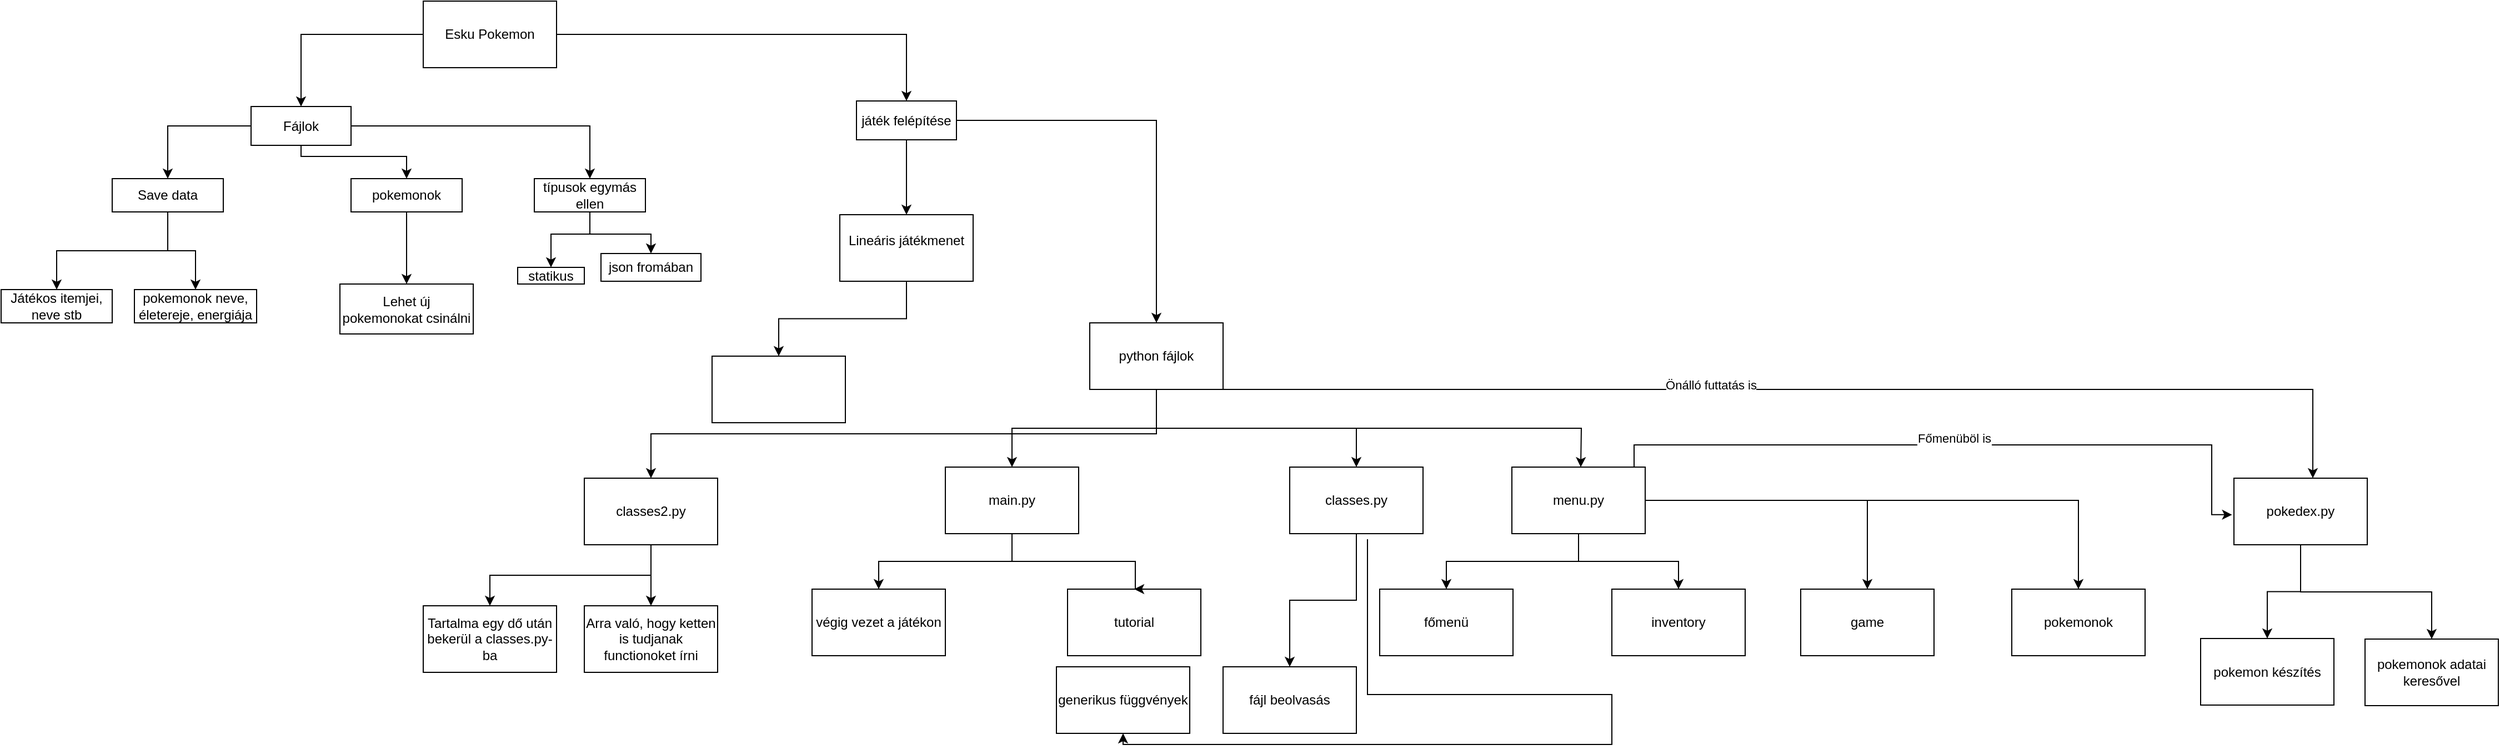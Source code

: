 <mxfile version="24.0.5" type="github">
  <diagram name="1 oldal" id="rJjOgKtLqAj0au_ih0mq">
    <mxGraphModel dx="2514" dy="929" grid="1" gridSize="10" guides="1" tooltips="1" connect="1" arrows="1" fold="1" page="1" pageScale="1" pageWidth="827" pageHeight="1169" math="0" shadow="0">
      <root>
        <mxCell id="0" />
        <mxCell id="1" parent="0" />
        <mxCell id="IxbcF2EGTxCfE7CKFI7H-4" style="edgeStyle=orthogonalEdgeStyle;rounded=0;orthogonalLoop=1;jettySize=auto;html=1;entryX=0.5;entryY=0;entryDx=0;entryDy=0;" parent="1" source="d10xtDlweWYbyBGK5G75-1" target="IxbcF2EGTxCfE7CKFI7H-1" edge="1">
          <mxGeometry relative="1" as="geometry" />
        </mxCell>
        <mxCell id="IxbcF2EGTxCfE7CKFI7H-5" style="edgeStyle=orthogonalEdgeStyle;rounded=0;orthogonalLoop=1;jettySize=auto;html=1;entryX=0.5;entryY=0;entryDx=0;entryDy=0;" parent="1" source="d10xtDlweWYbyBGK5G75-1" target="IxbcF2EGTxCfE7CKFI7H-2" edge="1">
          <mxGeometry relative="1" as="geometry">
            <Array as="points">
              <mxPoint x="210" y="150" />
              <mxPoint x="305" y="150" />
            </Array>
          </mxGeometry>
        </mxCell>
        <mxCell id="IxbcF2EGTxCfE7CKFI7H-6" style="edgeStyle=orthogonalEdgeStyle;rounded=0;orthogonalLoop=1;jettySize=auto;html=1;entryX=0.5;entryY=0;entryDx=0;entryDy=0;" parent="1" source="d10xtDlweWYbyBGK5G75-1" target="IxbcF2EGTxCfE7CKFI7H-3" edge="1">
          <mxGeometry relative="1" as="geometry" />
        </mxCell>
        <mxCell id="d10xtDlweWYbyBGK5G75-1" value="Fájlok" style="rounded=0;whiteSpace=wrap;html=1;" parent="1" vertex="1">
          <mxGeometry x="165" y="105" width="90" height="35" as="geometry" />
        </mxCell>
        <mxCell id="IxbcF2EGTxCfE7CKFI7H-12" style="edgeStyle=orthogonalEdgeStyle;rounded=0;orthogonalLoop=1;jettySize=auto;html=1;entryX=0.5;entryY=0;entryDx=0;entryDy=0;" parent="1" source="d10xtDlweWYbyBGK5G75-2" target="IxbcF2EGTxCfE7CKFI7H-7" edge="1">
          <mxGeometry relative="1" as="geometry" />
        </mxCell>
        <mxCell id="IxbcF2EGTxCfE7CKFI7H-13" style="edgeStyle=orthogonalEdgeStyle;rounded=0;orthogonalLoop=1;jettySize=auto;html=1;entryX=0.5;entryY=0;entryDx=0;entryDy=0;" parent="1" source="d10xtDlweWYbyBGK5G75-2" target="d10xtDlweWYbyBGK5G75-1" edge="1">
          <mxGeometry relative="1" as="geometry" />
        </mxCell>
        <mxCell id="d10xtDlweWYbyBGK5G75-2" value="Esku Pokemon" style="rounded=0;whiteSpace=wrap;html=1;" parent="1" vertex="1">
          <mxGeometry x="320" y="10" width="120" height="60" as="geometry" />
        </mxCell>
        <mxCell id="IxbcF2EGTxCfE7CKFI7H-9" style="edgeStyle=orthogonalEdgeStyle;rounded=0;orthogonalLoop=1;jettySize=auto;html=1;entryX=0.5;entryY=0;entryDx=0;entryDy=0;" parent="1" source="IxbcF2EGTxCfE7CKFI7H-1" target="IxbcF2EGTxCfE7CKFI7H-8" edge="1">
          <mxGeometry relative="1" as="geometry" />
        </mxCell>
        <mxCell id="IxbcF2EGTxCfE7CKFI7H-11" style="edgeStyle=orthogonalEdgeStyle;rounded=0;orthogonalLoop=1;jettySize=auto;html=1;entryX=0.5;entryY=0;entryDx=0;entryDy=0;" parent="1" source="IxbcF2EGTxCfE7CKFI7H-1" target="IxbcF2EGTxCfE7CKFI7H-10" edge="1">
          <mxGeometry relative="1" as="geometry" />
        </mxCell>
        <mxCell id="IxbcF2EGTxCfE7CKFI7H-1" value="Save data" style="rounded=0;whiteSpace=wrap;html=1;" parent="1" vertex="1">
          <mxGeometry x="40" y="170" width="100" height="30" as="geometry" />
        </mxCell>
        <mxCell id="IxbcF2EGTxCfE7CKFI7H-21" value="" style="edgeStyle=orthogonalEdgeStyle;rounded=0;orthogonalLoop=1;jettySize=auto;html=1;" parent="1" source="IxbcF2EGTxCfE7CKFI7H-2" target="IxbcF2EGTxCfE7CKFI7H-20" edge="1">
          <mxGeometry relative="1" as="geometry" />
        </mxCell>
        <mxCell id="IxbcF2EGTxCfE7CKFI7H-2" value="pokemonok" style="rounded=0;whiteSpace=wrap;html=1;" parent="1" vertex="1">
          <mxGeometry x="255" y="170" width="100" height="30" as="geometry" />
        </mxCell>
        <mxCell id="IxbcF2EGTxCfE7CKFI7H-15" value="" style="edgeStyle=orthogonalEdgeStyle;rounded=0;orthogonalLoop=1;jettySize=auto;html=1;" parent="1" source="IxbcF2EGTxCfE7CKFI7H-3" target="IxbcF2EGTxCfE7CKFI7H-14" edge="1">
          <mxGeometry relative="1" as="geometry">
            <Array as="points">
              <mxPoint x="470" y="220" />
              <mxPoint x="525" y="220" />
            </Array>
          </mxGeometry>
        </mxCell>
        <mxCell id="IxbcF2EGTxCfE7CKFI7H-23" value="" style="edgeStyle=orthogonalEdgeStyle;rounded=0;orthogonalLoop=1;jettySize=auto;html=1;" parent="1" source="IxbcF2EGTxCfE7CKFI7H-3" target="IxbcF2EGTxCfE7CKFI7H-22" edge="1">
          <mxGeometry relative="1" as="geometry">
            <Array as="points">
              <mxPoint x="470" y="220" />
              <mxPoint x="435" y="220" />
            </Array>
          </mxGeometry>
        </mxCell>
        <mxCell id="IxbcF2EGTxCfE7CKFI7H-3" value="típusok egymás ellen" style="rounded=0;whiteSpace=wrap;html=1;" parent="1" vertex="1">
          <mxGeometry x="420" y="170" width="100" height="30" as="geometry" />
        </mxCell>
        <mxCell id="IxbcF2EGTxCfE7CKFI7H-17" value="" style="edgeStyle=orthogonalEdgeStyle;rounded=0;orthogonalLoop=1;jettySize=auto;html=1;" parent="1" source="IxbcF2EGTxCfE7CKFI7H-7" target="IxbcF2EGTxCfE7CKFI7H-16" edge="1">
          <mxGeometry relative="1" as="geometry" />
        </mxCell>
        <mxCell id="bGF5uxhV3qYtsZNJjD4V-1" style="edgeStyle=orthogonalEdgeStyle;rounded=0;orthogonalLoop=1;jettySize=auto;html=1;exitX=1;exitY=0.5;exitDx=0;exitDy=0;entryX=0.5;entryY=0;entryDx=0;entryDy=0;" edge="1" parent="1" source="IxbcF2EGTxCfE7CKFI7H-7" target="bGF5uxhV3qYtsZNJjD4V-2">
          <mxGeometry relative="1" as="geometry">
            <mxPoint x="980" y="300" as="targetPoint" />
          </mxGeometry>
        </mxCell>
        <mxCell id="IxbcF2EGTxCfE7CKFI7H-7" value="játék felépítése" style="rounded=0;whiteSpace=wrap;html=1;" parent="1" vertex="1">
          <mxGeometry x="710" y="100" width="90" height="35" as="geometry" />
        </mxCell>
        <mxCell id="IxbcF2EGTxCfE7CKFI7H-8" value="Játékos itemjei, neve stb" style="rounded=0;whiteSpace=wrap;html=1;" parent="1" vertex="1">
          <mxGeometry x="-60" y="270" width="100" height="30" as="geometry" />
        </mxCell>
        <mxCell id="IxbcF2EGTxCfE7CKFI7H-10" value="pokemonok neve, életereje, energiája" style="rounded=0;whiteSpace=wrap;html=1;" parent="1" vertex="1">
          <mxGeometry x="60" y="270" width="110" height="30" as="geometry" />
        </mxCell>
        <mxCell id="IxbcF2EGTxCfE7CKFI7H-14" value="json fromában" style="whiteSpace=wrap;html=1;rounded=0;" parent="1" vertex="1">
          <mxGeometry x="480" y="237.5" width="90" height="25" as="geometry" />
        </mxCell>
        <mxCell id="bGF5uxhV3qYtsZNJjD4V-39" style="edgeStyle=orthogonalEdgeStyle;rounded=0;orthogonalLoop=1;jettySize=auto;html=1;exitX=0.5;exitY=1;exitDx=0;exitDy=0;entryX=0.5;entryY=0;entryDx=0;entryDy=0;" edge="1" parent="1" source="IxbcF2EGTxCfE7CKFI7H-16" target="bGF5uxhV3qYtsZNJjD4V-38">
          <mxGeometry relative="1" as="geometry" />
        </mxCell>
        <mxCell id="IxbcF2EGTxCfE7CKFI7H-16" value="Lineáris játékmenet&lt;div&gt;&lt;br&gt;&lt;/div&gt;" style="whiteSpace=wrap;html=1;rounded=0;" parent="1" vertex="1">
          <mxGeometry x="695" y="202.5" width="120" height="60" as="geometry" />
        </mxCell>
        <mxCell id="IxbcF2EGTxCfE7CKFI7H-20" value="Lehet új pokemonokat csinálni" style="whiteSpace=wrap;html=1;rounded=0;" parent="1" vertex="1">
          <mxGeometry x="245" y="265" width="120" height="45" as="geometry" />
        </mxCell>
        <mxCell id="IxbcF2EGTxCfE7CKFI7H-22" value="statikus" style="whiteSpace=wrap;html=1;rounded=0;" parent="1" vertex="1">
          <mxGeometry x="405" y="250" width="60" height="15" as="geometry" />
        </mxCell>
        <mxCell id="bGF5uxhV3qYtsZNJjD4V-6" style="edgeStyle=orthogonalEdgeStyle;rounded=0;orthogonalLoop=1;jettySize=auto;html=1;exitX=0.5;exitY=1;exitDx=0;exitDy=0;entryX=0.5;entryY=0;entryDx=0;entryDy=0;" edge="1" parent="1" source="bGF5uxhV3qYtsZNJjD4V-2" target="bGF5uxhV3qYtsZNJjD4V-5">
          <mxGeometry relative="1" as="geometry" />
        </mxCell>
        <mxCell id="bGF5uxhV3qYtsZNJjD4V-10" style="edgeStyle=orthogonalEdgeStyle;rounded=0;orthogonalLoop=1;jettySize=auto;html=1;exitX=0.5;exitY=1;exitDx=0;exitDy=0;" edge="1" parent="1" source="bGF5uxhV3qYtsZNJjD4V-2" target="bGF5uxhV3qYtsZNJjD4V-3">
          <mxGeometry relative="1" as="geometry" />
        </mxCell>
        <mxCell id="bGF5uxhV3qYtsZNJjD4V-11" style="edgeStyle=orthogonalEdgeStyle;rounded=0;orthogonalLoop=1;jettySize=auto;html=1;exitX=0.5;exitY=1;exitDx=0;exitDy=0;" edge="1" parent="1" source="bGF5uxhV3qYtsZNJjD4V-2">
          <mxGeometry relative="1" as="geometry">
            <mxPoint x="1362" y="430" as="targetPoint" />
          </mxGeometry>
        </mxCell>
        <mxCell id="bGF5uxhV3qYtsZNJjD4V-22" style="edgeStyle=orthogonalEdgeStyle;rounded=0;orthogonalLoop=1;jettySize=auto;html=1;exitX=1;exitY=0.5;exitDx=0;exitDy=0;" edge="1" parent="1">
          <mxGeometry relative="1" as="geometry">
            <mxPoint x="2021" y="440" as="targetPoint" />
            <mxPoint x="1040" y="339.97" as="sourcePoint" />
            <Array as="points">
              <mxPoint x="1040" y="360" />
              <mxPoint x="2021" y="360" />
            </Array>
          </mxGeometry>
        </mxCell>
        <mxCell id="bGF5uxhV3qYtsZNJjD4V-31" value="Önálló futtatás is" style="edgeLabel;html=1;align=center;verticalAlign=middle;resizable=0;points=[];" vertex="1" connectable="0" parent="bGF5uxhV3qYtsZNJjD4V-22">
          <mxGeometry x="-0.151" y="4" relative="1" as="geometry">
            <mxPoint as="offset" />
          </mxGeometry>
        </mxCell>
        <mxCell id="bGF5uxhV3qYtsZNJjD4V-46" style="edgeStyle=orthogonalEdgeStyle;rounded=0;orthogonalLoop=1;jettySize=auto;html=1;exitX=0.5;exitY=1;exitDx=0;exitDy=0;entryX=0.5;entryY=0;entryDx=0;entryDy=0;" edge="1" parent="1" source="bGF5uxhV3qYtsZNJjD4V-2" target="bGF5uxhV3qYtsZNJjD4V-45">
          <mxGeometry relative="1" as="geometry" />
        </mxCell>
        <mxCell id="bGF5uxhV3qYtsZNJjD4V-2" value="python fájlok" style="whiteSpace=wrap;html=1;rounded=0;" vertex="1" parent="1">
          <mxGeometry x="920" y="300" width="120" height="60" as="geometry" />
        </mxCell>
        <mxCell id="bGF5uxhV3qYtsZNJjD4V-36" style="edgeStyle=orthogonalEdgeStyle;rounded=0;orthogonalLoop=1;jettySize=auto;html=1;exitX=0.5;exitY=1;exitDx=0;exitDy=0;" edge="1" parent="1" source="bGF5uxhV3qYtsZNJjD4V-3" target="bGF5uxhV3qYtsZNJjD4V-35">
          <mxGeometry relative="1" as="geometry" />
        </mxCell>
        <mxCell id="bGF5uxhV3qYtsZNJjD4V-43" style="edgeStyle=orthogonalEdgeStyle;rounded=0;orthogonalLoop=1;jettySize=auto;html=1;exitX=0.5;exitY=1;exitDx=0;exitDy=0;" edge="1" parent="1" target="bGF5uxhV3qYtsZNJjD4V-42">
          <mxGeometry relative="1" as="geometry">
            <mxPoint x="1170" y="495.0" as="sourcePoint" />
            <mxPoint x="1370" y="660" as="targetPoint" />
            <Array as="points">
              <mxPoint x="1170" y="635" />
              <mxPoint x="1390" y="635" />
              <mxPoint x="1390" y="680" />
              <mxPoint x="950" y="680" />
            </Array>
          </mxGeometry>
        </mxCell>
        <mxCell id="bGF5uxhV3qYtsZNJjD4V-3" value="classes.py" style="whiteSpace=wrap;html=1;rounded=0;" vertex="1" parent="1">
          <mxGeometry x="1100" y="430" width="120" height="60" as="geometry" />
        </mxCell>
        <mxCell id="bGF5uxhV3qYtsZNJjD4V-4" value="tutorial" style="whiteSpace=wrap;html=1;rounded=0;" vertex="1" parent="1">
          <mxGeometry x="900" y="540" width="120" height="60" as="geometry" />
        </mxCell>
        <mxCell id="bGF5uxhV3qYtsZNJjD4V-8" style="edgeStyle=orthogonalEdgeStyle;rounded=0;orthogonalLoop=1;jettySize=auto;html=1;exitX=0.5;exitY=1;exitDx=0;exitDy=0;entryX=0.5;entryY=0;entryDx=0;entryDy=0;" edge="1" parent="1" source="bGF5uxhV3qYtsZNJjD4V-5" target="bGF5uxhV3qYtsZNJjD4V-7">
          <mxGeometry relative="1" as="geometry" />
        </mxCell>
        <mxCell id="bGF5uxhV3qYtsZNJjD4V-9" style="edgeStyle=orthogonalEdgeStyle;rounded=0;orthogonalLoop=1;jettySize=auto;html=1;exitX=0.5;exitY=1;exitDx=0;exitDy=0;" edge="1" parent="1" source="bGF5uxhV3qYtsZNJjD4V-5">
          <mxGeometry relative="1" as="geometry">
            <mxPoint x="960" y="540" as="targetPoint" />
            <Array as="points">
              <mxPoint x="850" y="515" />
              <mxPoint x="961" y="515" />
            </Array>
          </mxGeometry>
        </mxCell>
        <mxCell id="bGF5uxhV3qYtsZNJjD4V-5" value="main.py" style="whiteSpace=wrap;html=1;rounded=0;" vertex="1" parent="1">
          <mxGeometry x="790" y="430" width="120" height="60" as="geometry" />
        </mxCell>
        <mxCell id="bGF5uxhV3qYtsZNJjD4V-7" value="végig vezet a játékon" style="whiteSpace=wrap;html=1;rounded=0;" vertex="1" parent="1">
          <mxGeometry x="670" y="540" width="120" height="60" as="geometry" />
        </mxCell>
        <mxCell id="bGF5uxhV3qYtsZNJjD4V-17" style="edgeStyle=orthogonalEdgeStyle;rounded=0;orthogonalLoop=1;jettySize=auto;html=1;exitX=0.5;exitY=1;exitDx=0;exitDy=0;" edge="1" parent="1" source="bGF5uxhV3qYtsZNJjD4V-12" target="bGF5uxhV3qYtsZNJjD4V-16">
          <mxGeometry relative="1" as="geometry" />
        </mxCell>
        <mxCell id="bGF5uxhV3qYtsZNJjD4V-18" style="edgeStyle=orthogonalEdgeStyle;rounded=0;orthogonalLoop=1;jettySize=auto;html=1;exitX=0.5;exitY=1;exitDx=0;exitDy=0;" edge="1" parent="1" source="bGF5uxhV3qYtsZNJjD4V-12" target="bGF5uxhV3qYtsZNJjD4V-15">
          <mxGeometry relative="1" as="geometry" />
        </mxCell>
        <mxCell id="bGF5uxhV3qYtsZNJjD4V-19" style="edgeStyle=orthogonalEdgeStyle;rounded=0;orthogonalLoop=1;jettySize=auto;html=1;exitX=1;exitY=0.5;exitDx=0;exitDy=0;entryX=0.5;entryY=0;entryDx=0;entryDy=0;" edge="1" parent="1" source="bGF5uxhV3qYtsZNJjD4V-12" target="bGF5uxhV3qYtsZNJjD4V-14">
          <mxGeometry relative="1" as="geometry" />
        </mxCell>
        <mxCell id="bGF5uxhV3qYtsZNJjD4V-20" style="edgeStyle=orthogonalEdgeStyle;rounded=0;orthogonalLoop=1;jettySize=auto;html=1;exitX=1;exitY=0.5;exitDx=0;exitDy=0;entryX=0.5;entryY=0;entryDx=0;entryDy=0;" edge="1" parent="1" source="bGF5uxhV3qYtsZNJjD4V-12" target="bGF5uxhV3qYtsZNJjD4V-13">
          <mxGeometry relative="1" as="geometry" />
        </mxCell>
        <mxCell id="bGF5uxhV3qYtsZNJjD4V-29" style="edgeStyle=orthogonalEdgeStyle;rounded=0;orthogonalLoop=1;jettySize=auto;html=1;exitX=1;exitY=0;exitDx=0;exitDy=0;entryX=-0.014;entryY=0.549;entryDx=0;entryDy=0;entryPerimeter=0;" edge="1" parent="1" target="bGF5uxhV3qYtsZNJjD4V-23">
          <mxGeometry relative="1" as="geometry">
            <mxPoint x="1410" y="430" as="sourcePoint" />
            <mxPoint x="1950" y="460" as="targetPoint" />
            <Array as="points">
              <mxPoint x="1410" y="410" />
              <mxPoint x="1930" y="410" />
              <mxPoint x="1930" y="473" />
            </Array>
          </mxGeometry>
        </mxCell>
        <mxCell id="bGF5uxhV3qYtsZNJjD4V-30" value="Főmenüböl is" style="edgeLabel;html=1;align=center;verticalAlign=middle;resizable=0;points=[];" vertex="1" connectable="0" parent="bGF5uxhV3qYtsZNJjD4V-29">
          <mxGeometry x="-0.008" y="2" relative="1" as="geometry">
            <mxPoint y="-4" as="offset" />
          </mxGeometry>
        </mxCell>
        <mxCell id="bGF5uxhV3qYtsZNJjD4V-12" value="menu.py" style="whiteSpace=wrap;html=1;rounded=0;" vertex="1" parent="1">
          <mxGeometry x="1300" y="430" width="120" height="60" as="geometry" />
        </mxCell>
        <mxCell id="bGF5uxhV3qYtsZNJjD4V-13" value="pokemonok" style="whiteSpace=wrap;html=1;rounded=0;" vertex="1" parent="1">
          <mxGeometry x="1750" y="540" width="120" height="60" as="geometry" />
        </mxCell>
        <mxCell id="bGF5uxhV3qYtsZNJjD4V-14" value="game" style="whiteSpace=wrap;html=1;rounded=0;" vertex="1" parent="1">
          <mxGeometry x="1560" y="540" width="120" height="60" as="geometry" />
        </mxCell>
        <mxCell id="bGF5uxhV3qYtsZNJjD4V-15" value="inventory" style="whiteSpace=wrap;html=1;rounded=0;" vertex="1" parent="1">
          <mxGeometry x="1390" y="540" width="120" height="60" as="geometry" />
        </mxCell>
        <mxCell id="bGF5uxhV3qYtsZNJjD4V-16" value="főmenü" style="whiteSpace=wrap;html=1;rounded=0;" vertex="1" parent="1">
          <mxGeometry x="1181" y="540" width="120" height="60" as="geometry" />
        </mxCell>
        <mxCell id="bGF5uxhV3qYtsZNJjD4V-26" style="edgeStyle=orthogonalEdgeStyle;rounded=0;orthogonalLoop=1;jettySize=auto;html=1;exitX=0.5;exitY=1;exitDx=0;exitDy=0;entryX=0.5;entryY=0;entryDx=0;entryDy=0;" edge="1" parent="1" source="bGF5uxhV3qYtsZNJjD4V-23" target="bGF5uxhV3qYtsZNJjD4V-25">
          <mxGeometry relative="1" as="geometry" />
        </mxCell>
        <mxCell id="bGF5uxhV3qYtsZNJjD4V-28" style="edgeStyle=orthogonalEdgeStyle;rounded=0;orthogonalLoop=1;jettySize=auto;html=1;exitX=0.5;exitY=1;exitDx=0;exitDy=0;entryX=0.5;entryY=0;entryDx=0;entryDy=0;" edge="1" parent="1" source="bGF5uxhV3qYtsZNJjD4V-23" target="bGF5uxhV3qYtsZNJjD4V-24">
          <mxGeometry relative="1" as="geometry" />
        </mxCell>
        <mxCell id="bGF5uxhV3qYtsZNJjD4V-23" value="pokedex.py" style="whiteSpace=wrap;html=1;rounded=0;" vertex="1" parent="1">
          <mxGeometry x="1950" y="440" width="120" height="60" as="geometry" />
        </mxCell>
        <mxCell id="bGF5uxhV3qYtsZNJjD4V-24" value="pokemonok adatai&lt;div&gt;keresővel&lt;/div&gt;" style="whiteSpace=wrap;html=1;rounded=0;" vertex="1" parent="1">
          <mxGeometry x="2068" y="585" width="120" height="60" as="geometry" />
        </mxCell>
        <mxCell id="bGF5uxhV3qYtsZNJjD4V-25" value="pokemon készítés" style="whiteSpace=wrap;html=1;rounded=0;" vertex="1" parent="1">
          <mxGeometry x="1920" y="584.5" width="120" height="60" as="geometry" />
        </mxCell>
        <mxCell id="bGF5uxhV3qYtsZNJjD4V-35" value="fájl beolvasás" style="rounded=0;whiteSpace=wrap;html=1;" vertex="1" parent="1">
          <mxGeometry x="1040" y="610" width="120" height="60" as="geometry" />
        </mxCell>
        <mxCell id="bGF5uxhV3qYtsZNJjD4V-38" value="" style="rounded=0;whiteSpace=wrap;html=1;" vertex="1" parent="1">
          <mxGeometry x="580" y="330" width="120" height="60" as="geometry" />
        </mxCell>
        <mxCell id="bGF5uxhV3qYtsZNJjD4V-42" value="generikus függvények" style="rounded=0;whiteSpace=wrap;html=1;" vertex="1" parent="1">
          <mxGeometry x="890" y="610" width="120" height="60" as="geometry" />
        </mxCell>
        <mxCell id="bGF5uxhV3qYtsZNJjD4V-48" style="edgeStyle=orthogonalEdgeStyle;rounded=0;orthogonalLoop=1;jettySize=auto;html=1;exitX=0.5;exitY=1;exitDx=0;exitDy=0;entryX=0.5;entryY=0;entryDx=0;entryDy=0;" edge="1" parent="1" source="bGF5uxhV3qYtsZNJjD4V-45" target="bGF5uxhV3qYtsZNJjD4V-47">
          <mxGeometry relative="1" as="geometry" />
        </mxCell>
        <mxCell id="bGF5uxhV3qYtsZNJjD4V-51" style="edgeStyle=orthogonalEdgeStyle;rounded=0;orthogonalLoop=1;jettySize=auto;html=1;exitX=0.5;exitY=1;exitDx=0;exitDy=0;" edge="1" parent="1" source="bGF5uxhV3qYtsZNJjD4V-45" target="bGF5uxhV3qYtsZNJjD4V-50">
          <mxGeometry relative="1" as="geometry" />
        </mxCell>
        <mxCell id="bGF5uxhV3qYtsZNJjD4V-45" value="classes2.py" style="rounded=0;whiteSpace=wrap;html=1;" vertex="1" parent="1">
          <mxGeometry x="465" y="440" width="120" height="60" as="geometry" />
        </mxCell>
        <mxCell id="bGF5uxhV3qYtsZNJjD4V-47" value="Arra való, hogy ketten is tudjanak functionoket írni" style="rounded=0;whiteSpace=wrap;html=1;" vertex="1" parent="1">
          <mxGeometry x="465" y="555" width="120" height="60" as="geometry" />
        </mxCell>
        <mxCell id="bGF5uxhV3qYtsZNJjD4V-50" value="Tartalma egy dő után bekerül a classes.py-ba" style="rounded=0;whiteSpace=wrap;html=1;" vertex="1" parent="1">
          <mxGeometry x="320" y="555" width="120" height="60" as="geometry" />
        </mxCell>
      </root>
    </mxGraphModel>
  </diagram>
</mxfile>
